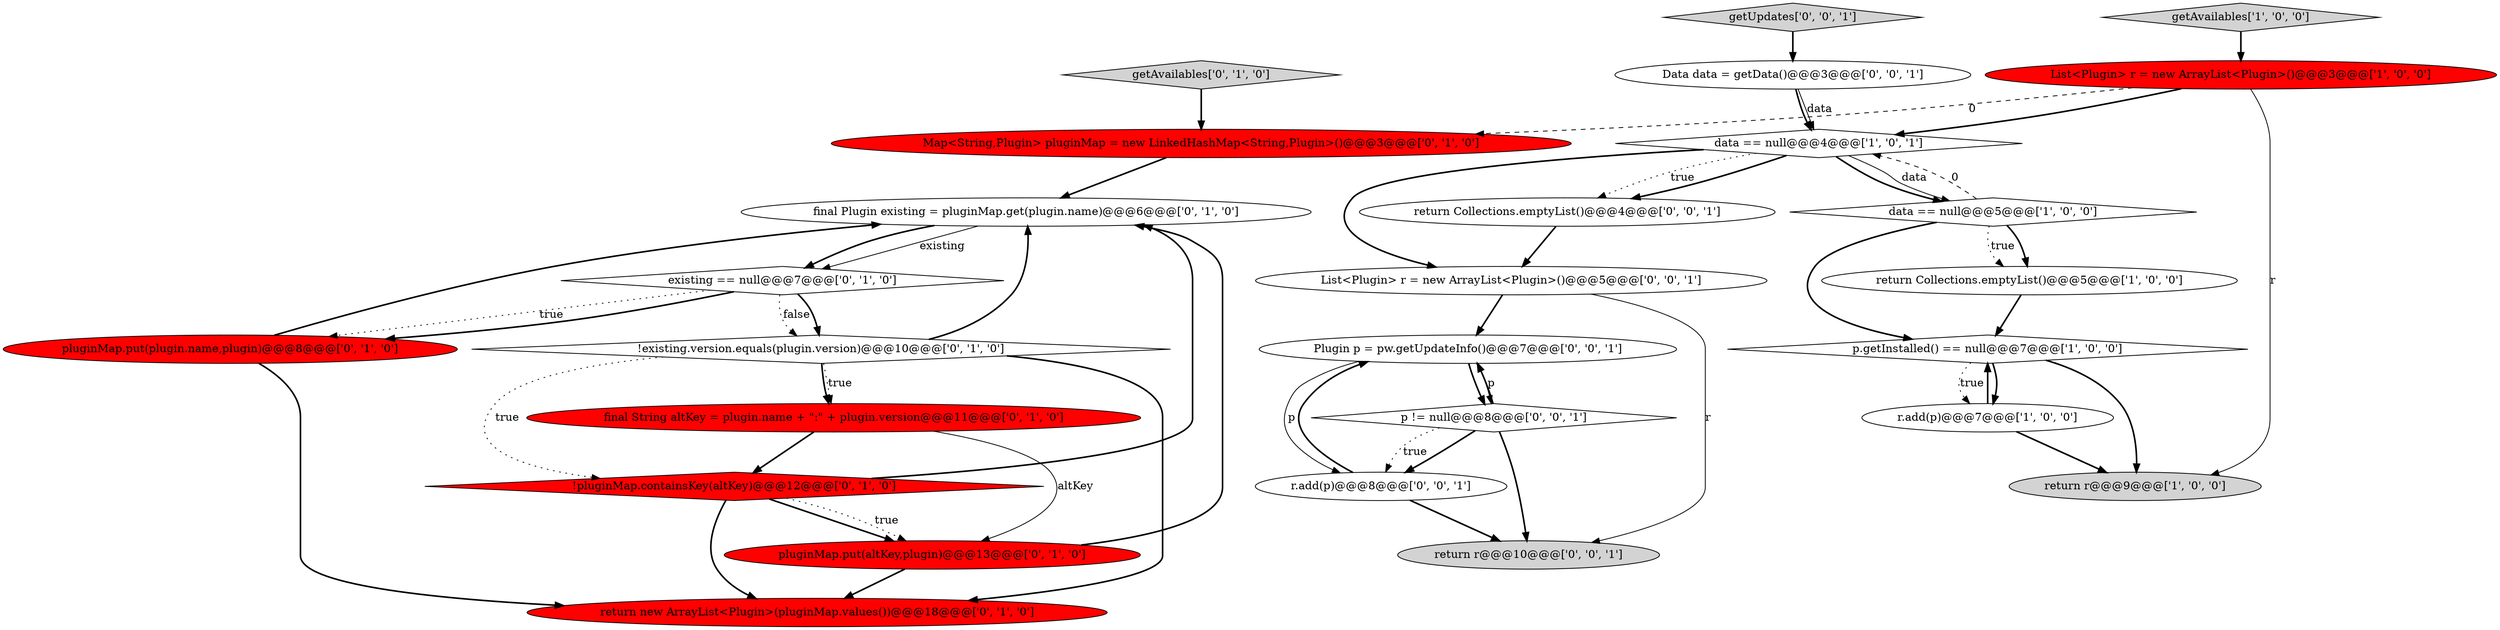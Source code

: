 digraph {
22 [style = filled, label = "Plugin p = pw.getUpdateInfo()@@@7@@@['0', '0', '1']", fillcolor = white, shape = ellipse image = "AAA0AAABBB3BBB"];
18 [style = filled, label = "return Collections.emptyList()@@@4@@@['0', '0', '1']", fillcolor = white, shape = ellipse image = "AAA0AAABBB3BBB"];
10 [style = filled, label = "final Plugin existing = pluginMap.get(plugin.name)@@@6@@@['0', '1', '0']", fillcolor = white, shape = ellipse image = "AAA0AAABBB2BBB"];
1 [style = filled, label = "getAvailables['1', '0', '0']", fillcolor = lightgray, shape = diamond image = "AAA0AAABBB1BBB"];
6 [style = filled, label = "return r@@@9@@@['1', '0', '0']", fillcolor = lightgray, shape = ellipse image = "AAA0AAABBB1BBB"];
13 [style = filled, label = "pluginMap.put(altKey,plugin)@@@13@@@['0', '1', '0']", fillcolor = red, shape = ellipse image = "AAA1AAABBB2BBB"];
5 [style = filled, label = "data == null@@@4@@@['1', '0', '1']", fillcolor = white, shape = diamond image = "AAA0AAABBB1BBB"];
4 [style = filled, label = "return Collections.emptyList()@@@5@@@['1', '0', '0']", fillcolor = white, shape = ellipse image = "AAA0AAABBB1BBB"];
3 [style = filled, label = "List<Plugin> r = new ArrayList<Plugin>()@@@3@@@['1', '0', '0']", fillcolor = red, shape = ellipse image = "AAA1AAABBB1BBB"];
20 [style = filled, label = "Data data = getData()@@@3@@@['0', '0', '1']", fillcolor = white, shape = ellipse image = "AAA0AAABBB3BBB"];
7 [style = filled, label = "data == null@@@5@@@['1', '0', '0']", fillcolor = white, shape = diamond image = "AAA0AAABBB1BBB"];
16 [style = filled, label = "!pluginMap.containsKey(altKey)@@@12@@@['0', '1', '0']", fillcolor = red, shape = diamond image = "AAA1AAABBB2BBB"];
0 [style = filled, label = "p.getInstalled() == null@@@7@@@['1', '0', '0']", fillcolor = white, shape = diamond image = "AAA0AAABBB1BBB"];
8 [style = filled, label = "getAvailables['0', '1', '0']", fillcolor = lightgray, shape = diamond image = "AAA0AAABBB2BBB"];
24 [style = filled, label = "p != null@@@8@@@['0', '0', '1']", fillcolor = white, shape = diamond image = "AAA0AAABBB3BBB"];
11 [style = filled, label = "final String altKey = plugin.name + \":\" + plugin.version@@@11@@@['0', '1', '0']", fillcolor = red, shape = ellipse image = "AAA1AAABBB2BBB"];
17 [style = filled, label = "!existing.version.equals(plugin.version)@@@10@@@['0', '1', '0']", fillcolor = white, shape = diamond image = "AAA0AAABBB2BBB"];
15 [style = filled, label = "return new ArrayList<Plugin>(pluginMap.values())@@@18@@@['0', '1', '0']", fillcolor = red, shape = ellipse image = "AAA1AAABBB2BBB"];
19 [style = filled, label = "return r@@@10@@@['0', '0', '1']", fillcolor = lightgray, shape = ellipse image = "AAA0AAABBB3BBB"];
21 [style = filled, label = "List<Plugin> r = new ArrayList<Plugin>()@@@5@@@['0', '0', '1']", fillcolor = white, shape = ellipse image = "AAA0AAABBB3BBB"];
9 [style = filled, label = "Map<String,Plugin> pluginMap = new LinkedHashMap<String,Plugin>()@@@3@@@['0', '1', '0']", fillcolor = red, shape = ellipse image = "AAA1AAABBB2BBB"];
2 [style = filled, label = "r.add(p)@@@7@@@['1', '0', '0']", fillcolor = white, shape = ellipse image = "AAA0AAABBB1BBB"];
23 [style = filled, label = "r.add(p)@@@8@@@['0', '0', '1']", fillcolor = white, shape = ellipse image = "AAA0AAABBB3BBB"];
25 [style = filled, label = "getUpdates['0', '0', '1']", fillcolor = lightgray, shape = diamond image = "AAA0AAABBB3BBB"];
12 [style = filled, label = "pluginMap.put(plugin.name,plugin)@@@8@@@['0', '1', '0']", fillcolor = red, shape = ellipse image = "AAA1AAABBB2BBB"];
14 [style = filled, label = "existing == null@@@7@@@['0', '1', '0']", fillcolor = white, shape = diamond image = "AAA0AAABBB2BBB"];
22->24 [style = solid, label="p"];
17->10 [style = bold, label=""];
11->16 [style = bold, label=""];
16->15 [style = bold, label=""];
13->10 [style = bold, label=""];
14->17 [style = dotted, label="false"];
16->13 [style = bold, label=""];
24->19 [style = bold, label=""];
11->13 [style = solid, label="altKey"];
14->12 [style = dotted, label="true"];
5->18 [style = dotted, label="true"];
16->13 [style = dotted, label="true"];
10->14 [style = bold, label=""];
0->6 [style = bold, label=""];
16->10 [style = bold, label=""];
2->6 [style = bold, label=""];
21->19 [style = solid, label="r"];
0->2 [style = bold, label=""];
12->15 [style = bold, label=""];
1->3 [style = bold, label=""];
17->11 [style = dotted, label="true"];
14->17 [style = bold, label=""];
7->0 [style = bold, label=""];
5->18 [style = bold, label=""];
7->4 [style = bold, label=""];
9->10 [style = bold, label=""];
3->6 [style = solid, label="r"];
10->14 [style = solid, label="existing"];
24->22 [style = bold, label=""];
24->23 [style = bold, label=""];
4->0 [style = bold, label=""];
20->5 [style = bold, label=""];
17->16 [style = dotted, label="true"];
7->5 [style = dashed, label="0"];
5->21 [style = bold, label=""];
25->20 [style = bold, label=""];
3->5 [style = bold, label=""];
2->0 [style = bold, label=""];
12->10 [style = bold, label=""];
23->22 [style = bold, label=""];
24->23 [style = dotted, label="true"];
22->23 [style = solid, label="p"];
3->9 [style = dashed, label="0"];
21->22 [style = bold, label=""];
23->19 [style = bold, label=""];
14->12 [style = bold, label=""];
7->4 [style = dotted, label="true"];
17->15 [style = bold, label=""];
8->9 [style = bold, label=""];
5->7 [style = bold, label=""];
13->15 [style = bold, label=""];
18->21 [style = bold, label=""];
22->24 [style = bold, label=""];
0->2 [style = dotted, label="true"];
5->7 [style = solid, label="data"];
20->5 [style = solid, label="data"];
17->11 [style = bold, label=""];
}
